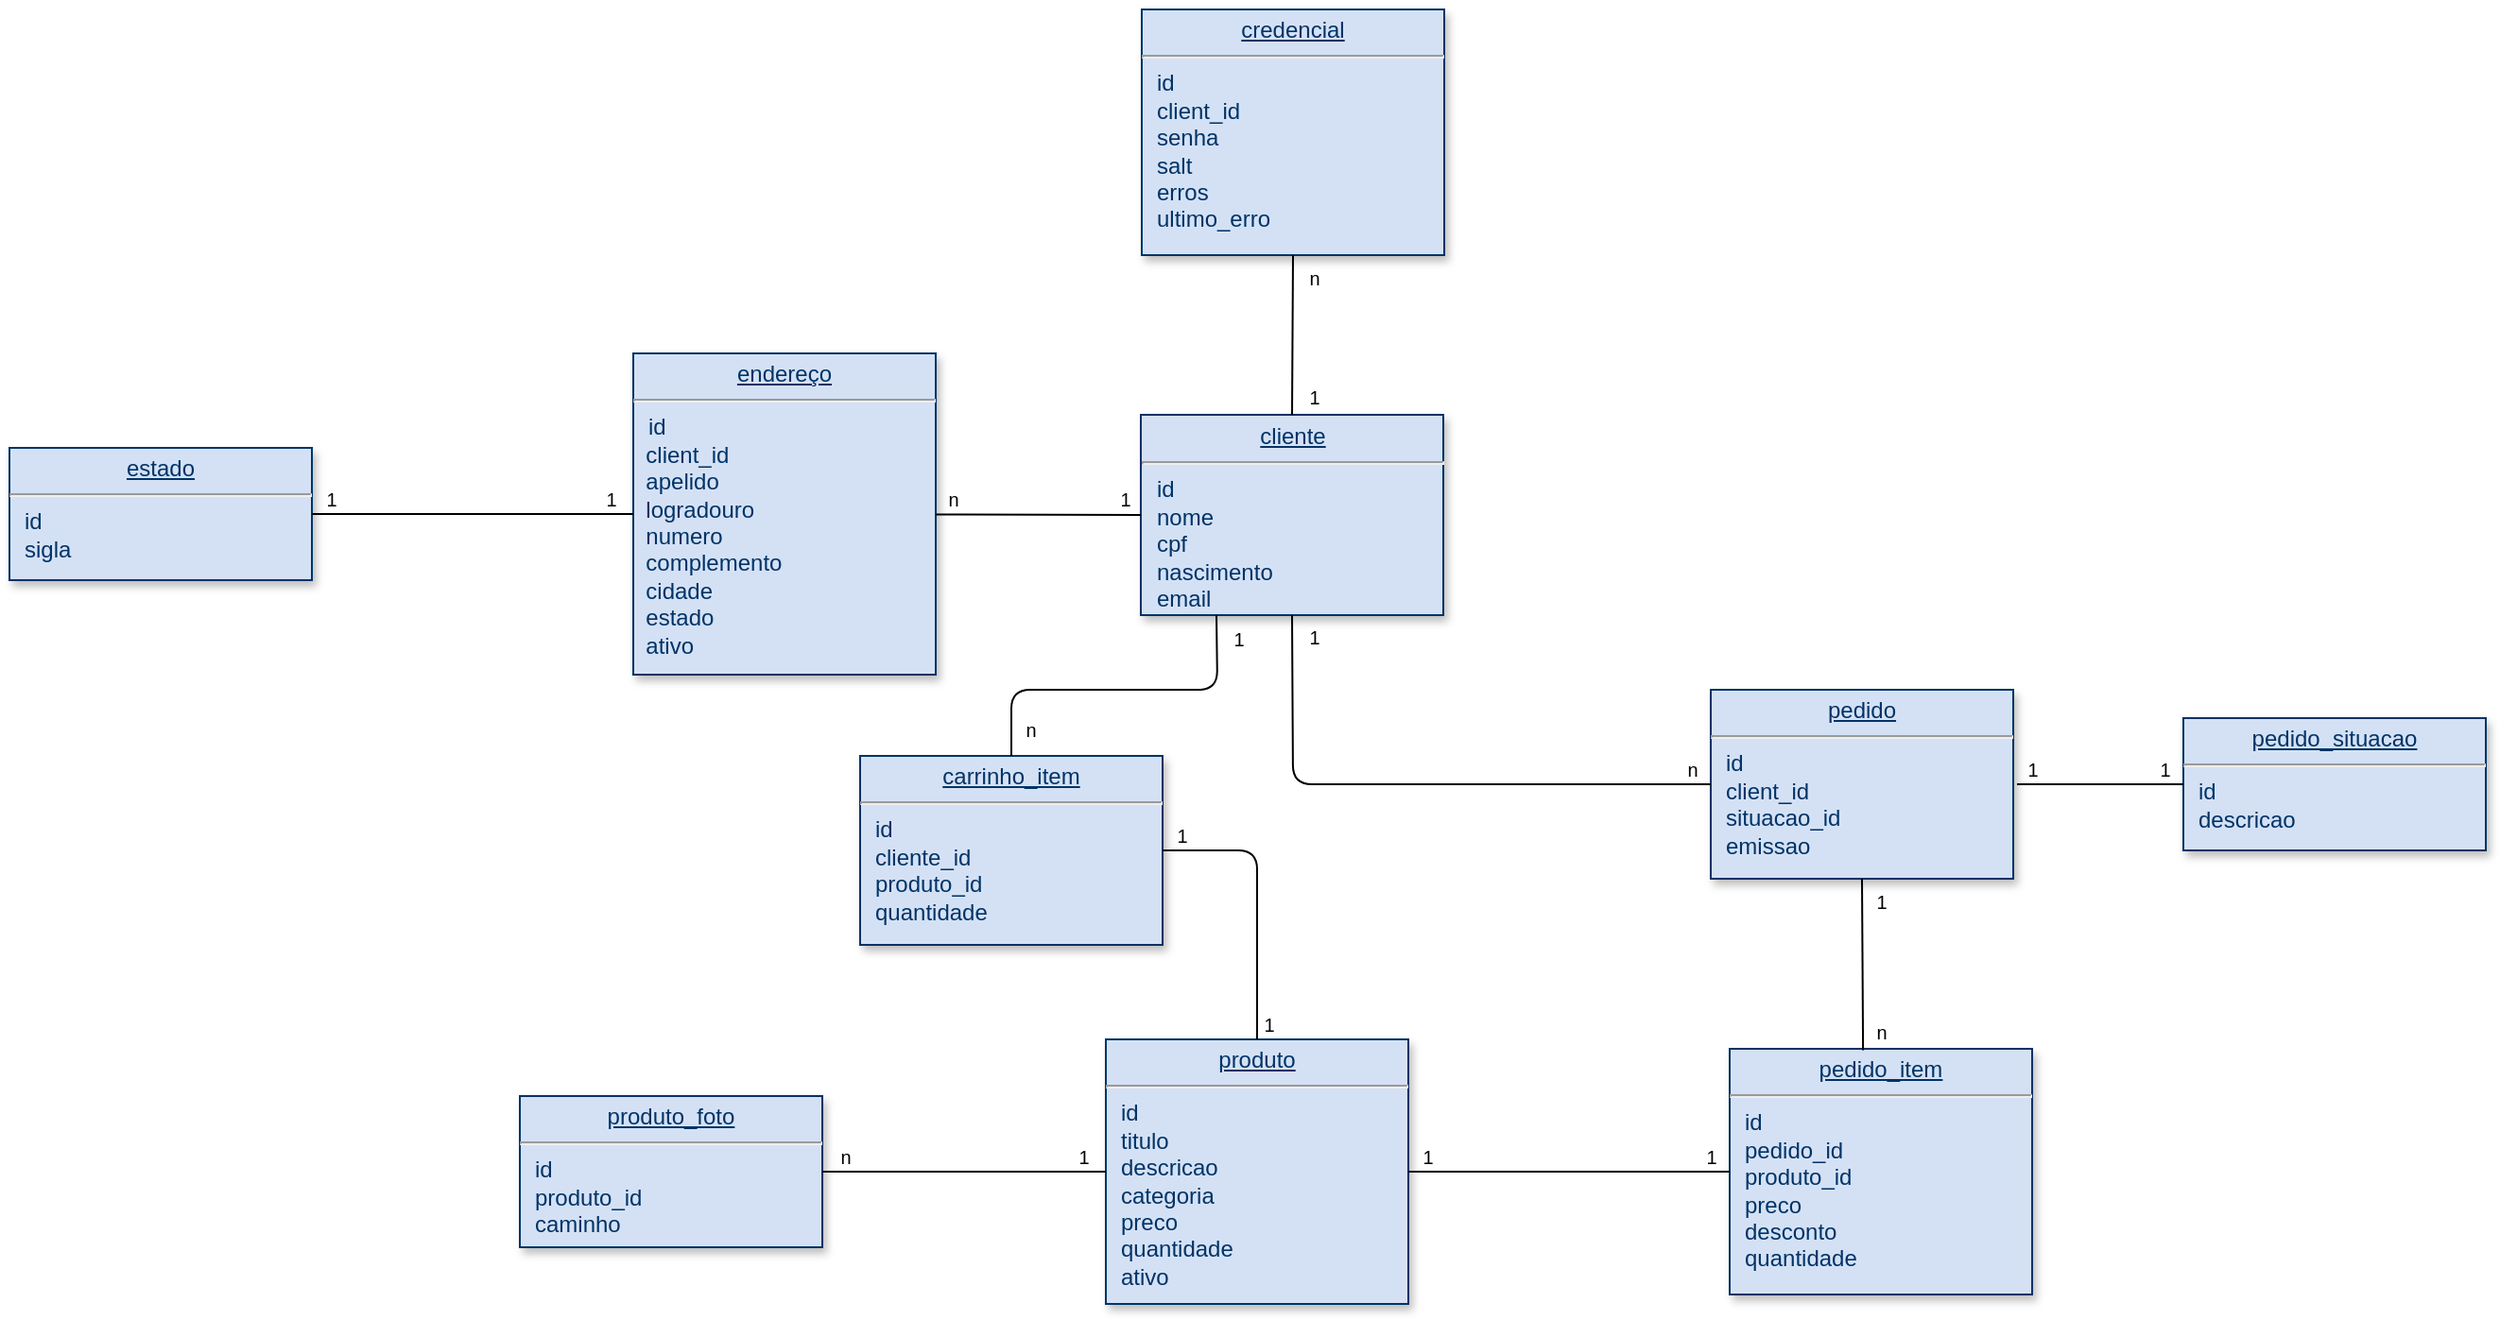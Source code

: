 <mxfile version="12.3.7" type="google" pages="1"><diagram name="Page-1" id="efa7a0a1-bf9b-a30e-e6df-94a7791c09e9"><mxGraphModel dx="1673" dy="931" grid="1" gridSize="10" guides="1" tooltips="1" connect="1" arrows="1" fold="1" page="1" pageScale="1" pageWidth="826" pageHeight="1169" background="#ffffff" math="0" shadow="0"><root><mxCell id="0"/><mxCell id="1" parent="0"/><mxCell id="-oxvBoR5M_IHDVu1Apv7-114" value="&lt;p style=&quot;margin: 0px ; margin-top: 4px ; text-align: center ; text-decoration: underline&quot;&gt;cliente&lt;/p&gt;&lt;hr&gt;&lt;p style=&quot;margin: 0px ; margin-left: 8px&quot;&gt;id&lt;/p&gt;&lt;p style=&quot;margin: 0px ; margin-left: 8px&quot;&gt;nome&lt;/p&gt;&lt;p style=&quot;margin: 0px ; margin-left: 8px&quot;&gt;cpf&lt;/p&gt;&lt;p style=&quot;margin: 0px ; margin-left: 8px&quot;&gt;nascimento&lt;/p&gt;&lt;p style=&quot;margin: 0px ; margin-left: 8px&quot;&gt;email&lt;br&gt;&lt;/p&gt;" style="verticalAlign=top;align=left;overflow=fill;fontSize=12;fontFamily=Helvetica;html=1;strokeColor=#003366;shadow=1;fillColor=#D4E1F5;fontColor=#003366" parent="1" vertex="1"><mxGeometry x="1078.5" y="584.5" width="160" height="106" as="geometry"/></mxCell><mxCell id="-oxvBoR5M_IHDVu1Apv7-115" value="&lt;p style=&quot;margin: 0px ; margin-top: 4px ; text-align: center ; text-decoration: underline&quot;&gt;estado&lt;br&gt;&lt;/p&gt;&lt;hr&gt;&lt;p style=&quot;margin: 0px ; margin-left: 8px&quot;&gt;id&lt;/p&gt;&lt;p style=&quot;margin: 0px ; margin-left: 8px&quot;&gt;sigla&lt;br&gt;&lt;/p&gt;" style="verticalAlign=top;align=left;overflow=fill;fontSize=12;fontFamily=Helvetica;html=1;strokeColor=#003366;shadow=1;fillColor=#D4E1F5;fontColor=#003366" parent="1" vertex="1"><mxGeometry x="480" y="602" width="160" height="70" as="geometry"/></mxCell><mxCell id="-oxvBoR5M_IHDVu1Apv7-116" value="&lt;p style=&quot;margin: 0px ; margin-top: 4px ; text-align: center ; text-decoration: underline&quot;&gt;endereço&lt;br&gt;&lt;/p&gt;&lt;hr&gt;&lt;p style=&quot;margin: 0px ; margin-left: 8px&quot;&gt;id&lt;/p&gt;&lt;div&gt;&amp;nbsp; client_id&lt;/div&gt;&lt;div&gt;&amp;nbsp; apelido&lt;/div&gt;&lt;div&gt;&amp;nbsp; logradouro&lt;/div&gt;&lt;div&gt;&amp;nbsp; numero&lt;/div&gt;&lt;div&gt;&amp;nbsp; complemento&lt;/div&gt;&lt;div&gt;&amp;nbsp; cidade&lt;/div&gt;&lt;div&gt;&amp;nbsp; estado&lt;/div&gt;&lt;div&gt;&amp;nbsp; ativo&lt;br&gt;&lt;/div&gt;&lt;div&gt;&lt;br&gt;&lt;/div&gt;" style="verticalAlign=top;align=left;overflow=fill;fontSize=12;fontFamily=Helvetica;html=1;strokeColor=#003366;shadow=1;fillColor=#D4E1F5;fontColor=#003366" parent="1" vertex="1"><mxGeometry x="810" y="552" width="160" height="170" as="geometry"/></mxCell><mxCell id="-oxvBoR5M_IHDVu1Apv7-119" value="&lt;p style=&quot;margin: 0px ; margin-top: 4px ; text-align: center ; text-decoration: underline&quot;&gt;credencial&lt;/p&gt;&lt;hr&gt;&lt;p style=&quot;margin: 0px ; margin-left: 8px&quot;&gt;id&lt;/p&gt;&lt;p style=&quot;margin: 0px ; margin-left: 8px&quot;&gt;client_id&lt;/p&gt;&lt;p style=&quot;margin: 0px ; margin-left: 8px&quot;&gt;senha&lt;/p&gt;&lt;p style=&quot;margin: 0px ; margin-left: 8px&quot;&gt;salt&lt;/p&gt;&lt;p style=&quot;margin: 0px ; margin-left: 8px&quot;&gt;erros&lt;/p&gt;&lt;p style=&quot;margin: 0px ; margin-left: 8px&quot;&gt;ultimo_erro&lt;br&gt;&lt;/p&gt;" style="verticalAlign=top;align=left;overflow=fill;fontSize=12;fontFamily=Helvetica;html=1;strokeColor=#003366;shadow=1;fillColor=#D4E1F5;fontColor=#003366" parent="1" vertex="1"><mxGeometry x="1079" y="370" width="160" height="130" as="geometry"/></mxCell><mxCell id="-oxvBoR5M_IHDVu1Apv7-120" value="&lt;p style=&quot;margin: 0px ; margin-top: 4px ; text-align: center ; text-decoration: underline&quot;&gt;produto&lt;br&gt;&lt;/p&gt;&lt;hr&gt;&lt;p style=&quot;margin: 0px ; margin-left: 8px&quot;&gt;id&lt;/p&gt;&lt;p style=&quot;margin: 0px ; margin-left: 8px&quot;&gt;titulo&lt;/p&gt;&lt;p style=&quot;margin: 0px ; margin-left: 8px&quot;&gt;descricao&lt;/p&gt;&lt;p style=&quot;margin: 0px ; margin-left: 8px&quot;&gt;categoria&lt;/p&gt;&lt;p style=&quot;margin: 0px ; margin-left: 8px&quot;&gt;preco&lt;/p&gt;&lt;p style=&quot;margin: 0px ; margin-left: 8px&quot;&gt;quantidade&lt;/p&gt;&lt;p style=&quot;margin: 0px ; margin-left: 8px&quot;&gt;ativo&lt;br&gt;&lt;/p&gt;" style="verticalAlign=top;align=left;overflow=fill;fontSize=12;fontFamily=Helvetica;html=1;strokeColor=#003366;shadow=1;fillColor=#D4E1F5;fontColor=#003366" parent="1" vertex="1"><mxGeometry x="1060" y="915" width="160" height="140" as="geometry"/></mxCell><mxCell id="-oxvBoR5M_IHDVu1Apv7-121" value="&lt;p style=&quot;margin: 0px ; margin-top: 4px ; text-align: center ; text-decoration: underline&quot;&gt;produto_foto&lt;br&gt;&lt;/p&gt;&lt;hr&gt;&lt;p style=&quot;margin: 0px ; margin-left: 8px&quot;&gt;id&lt;/p&gt;&lt;p style=&quot;margin: 0px ; margin-left: 8px&quot;&gt;produto_id&lt;/p&gt;&lt;p style=&quot;margin: 0px ; margin-left: 8px&quot;&gt;caminho&lt;/p&gt;" style="verticalAlign=top;align=left;overflow=fill;fontSize=12;fontFamily=Helvetica;html=1;strokeColor=#003366;shadow=1;fillColor=#D4E1F5;fontColor=#003366" parent="1" vertex="1"><mxGeometry x="750" y="945" width="160" height="80" as="geometry"/></mxCell><mxCell id="-oxvBoR5M_IHDVu1Apv7-122" value="&lt;p style=&quot;margin: 0px ; margin-top: 4px ; text-align: center ; text-decoration: underline&quot;&gt;pedido_situacao&lt;br&gt;&lt;/p&gt;&lt;hr&gt;&lt;p style=&quot;margin: 0px ; margin-left: 8px&quot;&gt;id&lt;/p&gt;&lt;p style=&quot;margin: 0px ; margin-left: 8px&quot;&gt;descricao&lt;/p&gt;" style="verticalAlign=top;align=left;overflow=fill;fontSize=12;fontFamily=Helvetica;html=1;strokeColor=#003366;shadow=1;fillColor=#D4E1F5;fontColor=#003366" parent="1" vertex="1"><mxGeometry x="1630" y="745" width="160" height="70" as="geometry"/></mxCell><mxCell id="-oxvBoR5M_IHDVu1Apv7-123" value="&lt;p style=&quot;margin: 0px ; margin-top: 4px ; text-align: center ; text-decoration: underline&quot;&gt;pedido&lt;br&gt;&lt;/p&gt;&lt;hr&gt;&lt;p style=&quot;margin: 0px ; margin-left: 8px&quot;&gt;id&lt;/p&gt;&lt;p style=&quot;margin: 0px ; margin-left: 8px&quot;&gt;client_id&lt;/p&gt;&lt;p style=&quot;margin: 0px ; margin-left: 8px&quot;&gt;situacao_id&lt;/p&gt;&lt;p style=&quot;margin: 0px ; margin-left: 8px&quot;&gt;emissao&lt;br&gt;&lt;/p&gt;" style="verticalAlign=top;align=left;overflow=fill;fontSize=12;fontFamily=Helvetica;html=1;strokeColor=#003366;shadow=1;fillColor=#D4E1F5;fontColor=#003366" parent="1" vertex="1"><mxGeometry x="1380" y="730" width="160" height="100" as="geometry"/></mxCell><mxCell id="-oxvBoR5M_IHDVu1Apv7-124" value="&lt;p style=&quot;margin: 0px ; margin-top: 4px ; text-align: center ; text-decoration: underline&quot;&gt;pedido_item&lt;br&gt;&lt;/p&gt;&lt;hr&gt;&lt;p style=&quot;margin: 0px ; margin-left: 8px&quot;&gt;id&lt;/p&gt;&lt;p style=&quot;margin: 0px ; margin-left: 8px&quot;&gt;pedido_id&lt;/p&gt;&lt;p style=&quot;margin: 0px ; margin-left: 8px&quot;&gt;produto_id&lt;/p&gt;&lt;p style=&quot;margin: 0px ; margin-left: 8px&quot;&gt;preco&lt;/p&gt;&lt;p style=&quot;margin: 0px ; margin-left: 8px&quot;&gt;desconto&lt;/p&gt;&lt;p style=&quot;margin: 0px ; margin-left: 8px&quot;&gt;quantidade&lt;br&gt;&lt;/p&gt;" style="verticalAlign=top;align=left;overflow=fill;fontSize=12;fontFamily=Helvetica;html=1;strokeColor=#003366;shadow=1;fillColor=#D4E1F5;fontColor=#003366" parent="1" vertex="1"><mxGeometry x="1390" y="920" width="160" height="130" as="geometry"/></mxCell><mxCell id="-oxvBoR5M_IHDVu1Apv7-125" value="&lt;p style=&quot;margin: 0px ; margin-top: 4px ; text-align: center ; text-decoration: underline&quot;&gt;carrinho_item&lt;br&gt;&lt;/p&gt;&lt;hr&gt;&lt;p style=&quot;margin: 0px ; margin-left: 8px&quot;&gt;id&lt;/p&gt;&lt;p style=&quot;margin: 0px ; margin-left: 8px&quot;&gt;cliente_id&lt;/p&gt;&lt;p style=&quot;margin: 0px ; margin-left: 8px&quot;&gt;produto_id&lt;/p&gt;&lt;p style=&quot;margin: 0px ; margin-left: 8px&quot;&gt;quantidade&lt;/p&gt;" style="verticalAlign=top;align=left;overflow=fill;fontSize=12;fontFamily=Helvetica;html=1;strokeColor=#003366;shadow=1;fillColor=#D4E1F5;fontColor=#003366" parent="1" vertex="1"><mxGeometry x="930" y="765" width="160" height="100" as="geometry"/></mxCell><mxCell id="-oxvBoR5M_IHDVu1Apv7-126" value="" style="endArrow=none;html=1;entryX=0.5;entryY=1;entryDx=0;entryDy=0;exitX=0.5;exitY=0;exitDx=0;exitDy=0;" parent="1" source="-oxvBoR5M_IHDVu1Apv7-114" target="-oxvBoR5M_IHDVu1Apv7-119" edge="1"><mxGeometry width="50" height="50" relative="1" as="geometry"><mxPoint x="1170" y="900" as="sourcePoint"/><mxPoint x="1220" y="850" as="targetPoint"/></mxGeometry></mxCell><mxCell id="uL35d1goTqYSyNB3wLMM-132" value="1" style="text;html=1;align=center;verticalAlign=bottom;resizable=0;points=[];;labelBackgroundColor=#ffffff;fontSize=10;" vertex="1" connectable="0" parent="-oxvBoR5M_IHDVu1Apv7-126"><mxGeometry x="-0.589" y="2" relative="1" as="geometry"><mxPoint x="13.5" y="17" as="offset"/></mxGeometry></mxCell><mxCell id="uL35d1goTqYSyNB3wLMM-133" value="n" style="text;html=1;align=center;verticalAlign=top;resizable=0;points=[];;labelBackgroundColor=#ffffff;fontSize=10;" vertex="1" connectable="0" parent="-oxvBoR5M_IHDVu1Apv7-126"><mxGeometry x="0.648" relative="1" as="geometry"><mxPoint x="11" y="-15" as="offset"/></mxGeometry></mxCell><mxCell id="-oxvBoR5M_IHDVu1Apv7-127" value="" style="endArrow=none;html=1;exitX=0;exitY=0.5;exitDx=0;exitDy=0;" parent="1" source="-oxvBoR5M_IHDVu1Apv7-114" target="-oxvBoR5M_IHDVu1Apv7-116" edge="1"><mxGeometry width="50" height="50" relative="1" as="geometry"><mxPoint x="1169" y="594" as="sourcePoint"/><mxPoint x="1169" y="450" as="targetPoint"/></mxGeometry></mxCell><mxCell id="uL35d1goTqYSyNB3wLMM-146" value="1" style="text;html=1;align=center;verticalAlign=bottom;resizable=0;points=[];;labelBackgroundColor=#ffffff;fontSize=10;" vertex="1" connectable="0" parent="-oxvBoR5M_IHDVu1Apv7-127"><mxGeometry x="-0.653" y="-1" relative="1" as="geometry"><mxPoint x="10" y="1" as="offset"/></mxGeometry></mxCell><mxCell id="uL35d1goTqYSyNB3wLMM-147" value="n" style="text;html=1;align=center;verticalAlign=bottom;resizable=0;points=[];;labelBackgroundColor=#ffffff;fontSize=10;" vertex="1" connectable="0" parent="-oxvBoR5M_IHDVu1Apv7-127"><mxGeometry x="0.779" relative="1" as="geometry"><mxPoint x="-3" as="offset"/></mxGeometry></mxCell><mxCell id="-oxvBoR5M_IHDVu1Apv7-128" value="" style="endArrow=none;html=1;exitX=0;exitY=0.5;exitDx=0;exitDy=0;entryX=1;entryY=0.5;entryDx=0;entryDy=0;" parent="1" source="-oxvBoR5M_IHDVu1Apv7-116" target="-oxvBoR5M_IHDVu1Apv7-115" edge="1"><mxGeometry width="50" height="50" relative="1" as="geometry"><mxPoint x="490" y="1430" as="sourcePoint"/><mxPoint x="550" y="920" as="targetPoint"/></mxGeometry></mxCell><mxCell id="uL35d1goTqYSyNB3wLMM-148" value="1" style="text;html=1;align=center;verticalAlign=bottom;resizable=0;points=[];;labelBackgroundColor=#ffffff;fontSize=10;" vertex="1" connectable="0" parent="-oxvBoR5M_IHDVu1Apv7-128"><mxGeometry x="-0.817" relative="1" as="geometry"><mxPoint x="3" as="offset"/></mxGeometry></mxCell><mxCell id="uL35d1goTqYSyNB3wLMM-149" value="1" style="text;html=1;align=center;verticalAlign=bottom;resizable=0;points=[];;labelBackgroundColor=#ffffff;fontSize=10;" vertex="1" connectable="0" parent="-oxvBoR5M_IHDVu1Apv7-128"><mxGeometry x="0.85" y="-2" relative="1" as="geometry"><mxPoint x="-3" y="2" as="offset"/></mxGeometry></mxCell><mxCell id="-oxvBoR5M_IHDVu1Apv7-132" value="" style="endArrow=none;html=1;entryX=0;entryY=0.5;entryDx=0;entryDy=0;" parent="1" target="-oxvBoR5M_IHDVu1Apv7-122" edge="1"><mxGeometry width="50" height="50" relative="1" as="geometry"><mxPoint x="1542" y="780" as="sourcePoint"/><mxPoint x="1470.0" y="620" as="targetPoint"/></mxGeometry></mxCell><mxCell id="uL35d1goTqYSyNB3wLMM-136" value="1" style="text;html=1;align=center;verticalAlign=bottom;resizable=0;points=[];;labelBackgroundColor=#ffffff;fontSize=10;" vertex="1" connectable="0" parent="-oxvBoR5M_IHDVu1Apv7-132"><mxGeometry x="-0.692" y="3" relative="1" as="geometry"><mxPoint x="-5.5" y="3" as="offset"/></mxGeometry></mxCell><mxCell id="uL35d1goTqYSyNB3wLMM-137" value="1" style="text;html=1;align=center;verticalAlign=bottom;resizable=0;points=[];;labelBackgroundColor=#ffffff;fontSize=10;" vertex="1" connectable="0" parent="-oxvBoR5M_IHDVu1Apv7-132"><mxGeometry x="0.651" y="-1" relative="1" as="geometry"><mxPoint x="5.5" y="-1" as="offset"/></mxGeometry></mxCell><mxCell id="-oxvBoR5M_IHDVu1Apv7-133" value="" style="endArrow=none;html=1;entryX=0.5;entryY=1;entryDx=0;entryDy=0;exitX=0.441;exitY=0.006;exitDx=0;exitDy=0;exitPerimeter=0;" parent="1" source="-oxvBoR5M_IHDVu1Apv7-124" target="-oxvBoR5M_IHDVu1Apv7-123" edge="1"><mxGeometry width="50" height="50" relative="1" as="geometry"><mxPoint x="1552" y="790" as="sourcePoint"/><mxPoint x="1690.0" y="790" as="targetPoint"/></mxGeometry></mxCell><mxCell id="uL35d1goTqYSyNB3wLMM-138" value="1" style="text;html=1;align=center;verticalAlign=top;resizable=0;points=[];;labelBackgroundColor=#ffffff;fontSize=10;" vertex="1" connectable="0" parent="-oxvBoR5M_IHDVu1Apv7-133"><mxGeometry x="0.456" y="-2" relative="1" as="geometry"><mxPoint x="8" y="-24.5" as="offset"/></mxGeometry></mxCell><mxCell id="uL35d1goTqYSyNB3wLMM-139" value="n" style="text;html=1;align=center;verticalAlign=bottom;resizable=0;points=[];;labelBackgroundColor=#ffffff;fontSize=10;" vertex="1" connectable="0" parent="-oxvBoR5M_IHDVu1Apv7-133"><mxGeometry x="-0.638" relative="1" as="geometry"><mxPoint x="9.5" y="15.5" as="offset"/></mxGeometry></mxCell><mxCell id="-oxvBoR5M_IHDVu1Apv7-134" value="" style="endArrow=none;html=1;exitX=1;exitY=0.5;exitDx=0;exitDy=0;entryX=0;entryY=0.5;entryDx=0;entryDy=0;" parent="1" source="-oxvBoR5M_IHDVu1Apv7-120" target="-oxvBoR5M_IHDVu1Apv7-124" edge="1"><mxGeometry width="50" height="50" relative="1" as="geometry"><mxPoint x="1552" y="790" as="sourcePoint"/><mxPoint x="1330" y="950" as="targetPoint"/></mxGeometry></mxCell><mxCell id="uL35d1goTqYSyNB3wLMM-140" value="1" style="text;html=1;align=center;verticalAlign=bottom;resizable=0;points=[];;labelBackgroundColor=#ffffff;fontSize=10;" vertex="1" connectable="0" parent="-oxvBoR5M_IHDVu1Apv7-134"><mxGeometry x="0.314" relative="1" as="geometry"><mxPoint x="48.5" as="offset"/></mxGeometry></mxCell><mxCell id="uL35d1goTqYSyNB3wLMM-141" value="1" style="text;html=1;align=center;verticalAlign=bottom;resizable=0;points=[];;labelBackgroundColor=#ffffff;fontSize=10;" vertex="1" connectable="0" parent="-oxvBoR5M_IHDVu1Apv7-134"><mxGeometry x="-0.788" relative="1" as="geometry"><mxPoint x="-8" as="offset"/></mxGeometry></mxCell><mxCell id="-oxvBoR5M_IHDVu1Apv7-135" value="" style="endArrow=none;html=1;exitX=1;exitY=0.5;exitDx=0;exitDy=0;entryX=0;entryY=0.5;entryDx=0;entryDy=0;" parent="1" source="-oxvBoR5M_IHDVu1Apv7-121" target="-oxvBoR5M_IHDVu1Apv7-120" edge="1"><mxGeometry width="50" height="50" relative="1" as="geometry"><mxPoint x="1230.0" y="1000" as="sourcePoint"/><mxPoint x="1030" y="1020" as="targetPoint"/></mxGeometry></mxCell><mxCell id="uL35d1goTqYSyNB3wLMM-142" value="1" style="text;html=1;align=center;verticalAlign=bottom;resizable=0;points=[];;labelBackgroundColor=#ffffff;fontSize=10;" vertex="1" connectable="0" parent="-oxvBoR5M_IHDVu1Apv7-135"><mxGeometry x="0.757" y="1" relative="1" as="geometry"><mxPoint x="6" y="1" as="offset"/></mxGeometry></mxCell><mxCell id="uL35d1goTqYSyNB3wLMM-143" value="n" style="text;html=1;align=center;verticalAlign=bottom;resizable=0;points=[];;labelBackgroundColor=#ffffff;fontSize=10;" vertex="1" connectable="0" parent="-oxvBoR5M_IHDVu1Apv7-135"><mxGeometry x="-0.741" relative="1" as="geometry"><mxPoint x="-8" as="offset"/></mxGeometry></mxCell><mxCell id="-oxvBoR5M_IHDVu1Apv7-136" value="" style="endArrow=none;html=1;exitX=0.5;exitY=1;exitDx=0;exitDy=0;entryX=0;entryY=0.5;entryDx=0;entryDy=0;" parent="1" source="-oxvBoR5M_IHDVu1Apv7-114" target="-oxvBoR5M_IHDVu1Apv7-123" edge="1"><mxGeometry width="50" height="50" relative="1" as="geometry"><mxPoint x="1249" y="647" as="sourcePoint"/><mxPoint x="1390.0" y="570" as="targetPoint"/><Array as="points"><mxPoint x="1159" y="780"/><mxPoint x="1290" y="780"/></Array></mxGeometry></mxCell><mxCell id="uL35d1goTqYSyNB3wLMM-130" value="n" style="text;html=1;align=center;verticalAlign=bottom;resizable=0;points=[];;labelBackgroundColor=#ffffff;fontSize=10;" vertex="1" connectable="0" parent="-oxvBoR5M_IHDVu1Apv7-136"><mxGeometry x="0.371" y="2" relative="1" as="geometry"><mxPoint x="87.5" y="2" as="offset"/></mxGeometry></mxCell><mxCell id="uL35d1goTqYSyNB3wLMM-131" value="1" style="text;html=1;align=center;verticalAlign=top;resizable=0;points=[];;labelBackgroundColor=#ffffff;fontSize=10;" vertex="1" connectable="0" parent="-oxvBoR5M_IHDVu1Apv7-136"><mxGeometry x="-0.947" relative="1" as="geometry"><mxPoint x="11.5" y="-8.5" as="offset"/></mxGeometry></mxCell><mxCell id="uL35d1goTqYSyNB3wLMM-122" value="" style="endArrow=none;html=1;exitX=0.25;exitY=1;exitDx=0;exitDy=0;entryX=0.5;entryY=0;entryDx=0;entryDy=0;" edge="1" parent="1" source="-oxvBoR5M_IHDVu1Apv7-114" target="-oxvBoR5M_IHDVu1Apv7-125"><mxGeometry width="50" height="50" relative="1" as="geometry"><mxPoint x="1088.5" y="647.5" as="sourcePoint"/><mxPoint x="980" y="647.212" as="targetPoint"/><Array as="points"><mxPoint x="1119" y="730"/><mxPoint x="1010" y="730"/></Array></mxGeometry></mxCell><mxCell id="uL35d1goTqYSyNB3wLMM-134" value="1" style="text;html=1;align=center;verticalAlign=top;resizable=0;points=[];;labelBackgroundColor=#ffffff;fontSize=10;" vertex="1" connectable="0" parent="uL35d1goTqYSyNB3wLMM-122"><mxGeometry x="-0.903" y="-1" relative="1" as="geometry"><mxPoint x="12.5" y="-9" as="offset"/></mxGeometry></mxCell><mxCell id="uL35d1goTqYSyNB3wLMM-135" value="n" style="text;html=1;align=center;verticalAlign=bottom;resizable=0;points=[];;labelBackgroundColor=#ffffff;fontSize=10;" vertex="1" connectable="0" parent="uL35d1goTqYSyNB3wLMM-122"><mxGeometry x="0.871" y="-1" relative="1" as="geometry"><mxPoint x="11" y="7" as="offset"/></mxGeometry></mxCell><mxCell id="uL35d1goTqYSyNB3wLMM-123" value="" style="endArrow=none;html=1;entryX=0.5;entryY=0;entryDx=0;entryDy=0;exitX=1;exitY=0.5;exitDx=0;exitDy=0;" edge="1" parent="1" source="-oxvBoR5M_IHDVu1Apv7-125" target="-oxvBoR5M_IHDVu1Apv7-120"><mxGeometry width="50" height="50" relative="1" as="geometry"><mxPoint x="1552" y="790" as="sourcePoint"/><mxPoint x="1690" y="790" as="targetPoint"/><Array as="points"><mxPoint x="1140" y="815"/></Array></mxGeometry></mxCell><mxCell id="uL35d1goTqYSyNB3wLMM-144" value="1" style="text;html=1;align=center;verticalAlign=bottom;resizable=0;points=[];;labelBackgroundColor=#ffffff;fontSize=10;" vertex="1" connectable="0" parent="uL35d1goTqYSyNB3wLMM-123"><mxGeometry x="-0.852" relative="1" as="geometry"><mxPoint x="-1" as="offset"/></mxGeometry></mxCell><mxCell id="uL35d1goTqYSyNB3wLMM-145" value="1" style="text;html=1;align=center;verticalAlign=bottom;resizable=0;points=[];;labelBackgroundColor=#ffffff;fontSize=10;" vertex="1" connectable="0" parent="uL35d1goTqYSyNB3wLMM-123"><mxGeometry x="0.83" y="1" relative="1" as="geometry"><mxPoint x="5" y="13" as="offset"/></mxGeometry></mxCell></root></mxGraphModel></diagram></mxfile>
